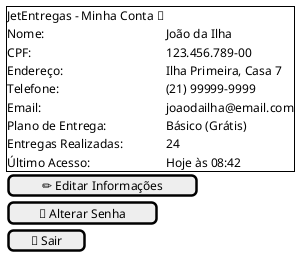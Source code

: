 @startsalt
{
{+
  JetEntregas - Minha Conta 👤

  Nome:        | João da Ilha
  CPF:         | 123.456.789-00
  Endereço:    | Ilha Primeira, Casa 7
  Telefone:    | (21) 99999-9999
  Email:       | joaodailha@email.com

  Plano de Entrega:      | Básico (Grátis)
  Entregas Realizadas:   | 24
  Último Acesso:         | Hoje às 08:42

}

[ ✏️ Editar Informações ]
[ 🔐 Alterar Senha ]
[ 🚪 Sair ]
}
@endsalt
